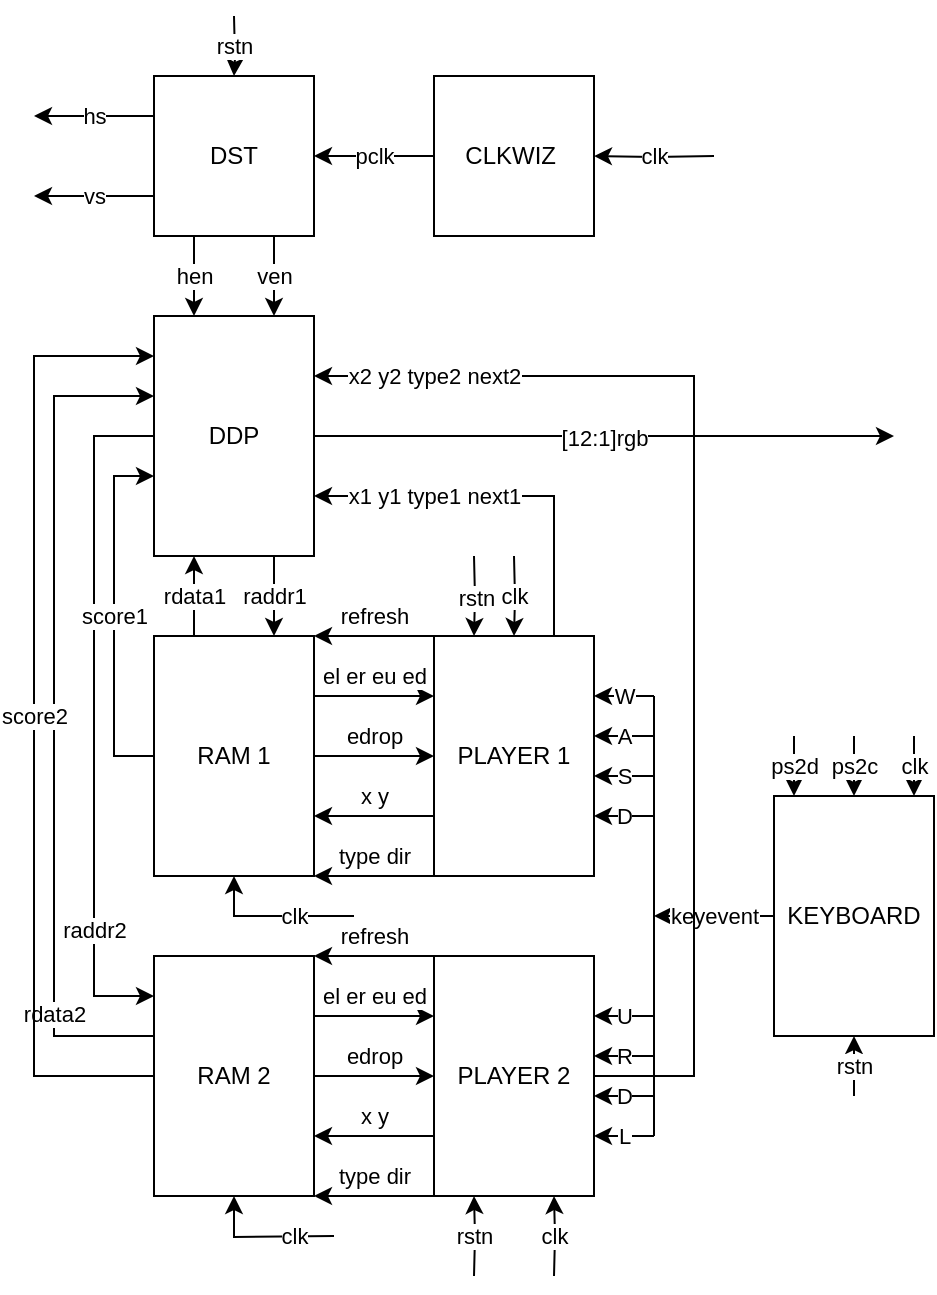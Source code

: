 <mxfile version="20.6.0" type="github">
  <diagram id="45gjmZU5WHnOV5znpadK" name="第 1 页">
    <mxGraphModel dx="639" dy="336" grid="1" gridSize="10" guides="1" tooltips="1" connect="1" arrows="1" fold="1" page="0" pageScale="1" pageWidth="827" pageHeight="1169" math="0" shadow="0">
      <root>
        <mxCell id="0" />
        <mxCell id="1" parent="0" />
        <mxCell id="PTadkcQ9bA5JcgTdEHjo-15" value="[12:1]rgb" style="edgeStyle=orthogonalEdgeStyle;rounded=0;orthogonalLoop=1;jettySize=auto;html=1;exitX=1;exitY=0.5;exitDx=0;exitDy=0;" parent="1" source="PTadkcQ9bA5JcgTdEHjo-2" edge="1">
          <mxGeometry relative="1" as="geometry">
            <mxPoint x="630" y="260" as="targetPoint" />
          </mxGeometry>
        </mxCell>
        <mxCell id="PTadkcQ9bA5JcgTdEHjo-18" value="raddr2" style="edgeStyle=orthogonalEdgeStyle;rounded=0;orthogonalLoop=1;jettySize=auto;html=1;" parent="1" source="PTadkcQ9bA5JcgTdEHjo-2" target="PTadkcQ9bA5JcgTdEHjo-46" edge="1">
          <mxGeometry x="0.629" relative="1" as="geometry">
            <Array as="points">
              <mxPoint x="230" y="260" />
              <mxPoint x="230" y="540" />
            </Array>
            <mxPoint as="offset" />
          </mxGeometry>
        </mxCell>
        <mxCell id="PTadkcQ9bA5JcgTdEHjo-19" value="raddr1" style="edgeStyle=orthogonalEdgeStyle;rounded=0;orthogonalLoop=1;jettySize=auto;html=1;entryX=0.75;entryY=0;entryDx=0;entryDy=0;" parent="1" source="PTadkcQ9bA5JcgTdEHjo-2" target="PTadkcQ9bA5JcgTdEHjo-45" edge="1">
          <mxGeometry relative="1" as="geometry">
            <mxPoint x="500" y="250" as="sourcePoint" />
            <Array as="points">
              <mxPoint x="320" y="330" />
              <mxPoint x="320" y="330" />
            </Array>
            <mxPoint as="offset" />
          </mxGeometry>
        </mxCell>
        <mxCell id="PTadkcQ9bA5JcgTdEHjo-2" value="DDP" style="rounded=0;whiteSpace=wrap;html=1;" parent="1" vertex="1">
          <mxGeometry x="260" y="200" width="80" height="120" as="geometry" />
        </mxCell>
        <mxCell id="PTadkcQ9bA5JcgTdEHjo-16" value="rdata1" style="edgeStyle=orthogonalEdgeStyle;rounded=0;orthogonalLoop=1;jettySize=auto;html=1;" parent="1" source="PTadkcQ9bA5JcgTdEHjo-45" target="PTadkcQ9bA5JcgTdEHjo-2" edge="1">
          <mxGeometry relative="1" as="geometry">
            <Array as="points">
              <mxPoint x="280" y="340" />
              <mxPoint x="280" y="340" />
            </Array>
            <mxPoint as="offset" />
          </mxGeometry>
        </mxCell>
        <mxCell id="PTadkcQ9bA5JcgTdEHjo-17" value="rdata2" style="edgeStyle=orthogonalEdgeStyle;rounded=0;orthogonalLoop=1;jettySize=auto;html=1;" parent="1" source="PTadkcQ9bA5JcgTdEHjo-46" target="PTadkcQ9bA5JcgTdEHjo-2" edge="1">
          <mxGeometry x="-0.706" relative="1" as="geometry">
            <mxPoint x="420" y="320" as="targetPoint" />
            <Array as="points">
              <mxPoint x="210" y="560" />
              <mxPoint x="210" y="240" />
            </Array>
            <mxPoint as="offset" />
          </mxGeometry>
        </mxCell>
        <mxCell id="PTadkcQ9bA5JcgTdEHjo-29" value="A" style="edgeStyle=orthogonalEdgeStyle;rounded=0;orthogonalLoop=1;jettySize=auto;html=1;" parent="1" target="PTadkcQ9bA5JcgTdEHjo-4" edge="1">
          <mxGeometry relative="1" as="geometry">
            <mxPoint x="600" y="420" as="targetPoint" />
            <mxPoint x="510" y="410" as="sourcePoint" />
            <Array as="points">
              <mxPoint x="500" y="410" />
              <mxPoint x="500" y="410" />
            </Array>
          </mxGeometry>
        </mxCell>
        <mxCell id="PTadkcQ9bA5JcgTdEHjo-52" value="x y" style="edgeStyle=orthogonalEdgeStyle;rounded=0;orthogonalLoop=1;jettySize=auto;html=1;exitX=0;exitY=0.75;exitDx=0;exitDy=0;entryX=1;entryY=0.75;entryDx=0;entryDy=0;" parent="1" source="PTadkcQ9bA5JcgTdEHjo-4" target="PTadkcQ9bA5JcgTdEHjo-45" edge="1">
          <mxGeometry y="-10" relative="1" as="geometry">
            <mxPoint as="offset" />
          </mxGeometry>
        </mxCell>
        <mxCell id="PTadkcQ9bA5JcgTdEHjo-54" value="type dir" style="edgeStyle=orthogonalEdgeStyle;rounded=0;orthogonalLoop=1;jettySize=auto;html=1;exitX=0;exitY=1;exitDx=0;exitDy=0;entryX=1;entryY=1;entryDx=0;entryDy=0;" parent="1" source="PTadkcQ9bA5JcgTdEHjo-4" target="PTadkcQ9bA5JcgTdEHjo-45" edge="1">
          <mxGeometry y="-10" relative="1" as="geometry">
            <Array as="points">
              <mxPoint x="370" y="480" />
              <mxPoint x="370" y="480" />
            </Array>
            <mxPoint as="offset" />
          </mxGeometry>
        </mxCell>
        <mxCell id="PTadkcQ9bA5JcgTdEHjo-57" value="refresh" style="edgeStyle=orthogonalEdgeStyle;rounded=0;orthogonalLoop=1;jettySize=auto;html=1;exitX=0;exitY=0;exitDx=0;exitDy=0;entryX=1;entryY=0;entryDx=0;entryDy=0;" parent="1" source="PTadkcQ9bA5JcgTdEHjo-4" target="PTadkcQ9bA5JcgTdEHjo-45" edge="1">
          <mxGeometry y="-10" relative="1" as="geometry">
            <Array as="points">
              <mxPoint x="370" y="360" />
              <mxPoint x="370" y="360" />
            </Array>
            <mxPoint as="offset" />
          </mxGeometry>
        </mxCell>
        <mxCell id="PTadkcQ9bA5JcgTdEHjo-66" value="x1 y1 type1 next1" style="edgeStyle=orthogonalEdgeStyle;rounded=0;orthogonalLoop=1;jettySize=auto;html=1;entryX=1;entryY=0.75;entryDx=0;entryDy=0;" parent="1" source="PTadkcQ9bA5JcgTdEHjo-4" target="PTadkcQ9bA5JcgTdEHjo-2" edge="1">
          <mxGeometry x="0.368" relative="1" as="geometry">
            <Array as="points">
              <mxPoint x="460" y="290" />
            </Array>
            <mxPoint as="offset" />
          </mxGeometry>
        </mxCell>
        <mxCell id="PTadkcQ9bA5JcgTdEHjo-4" value="PLAYER 1" style="rounded=0;whiteSpace=wrap;html=1;" parent="1" vertex="1">
          <mxGeometry x="400" y="360" width="80" height="120" as="geometry" />
        </mxCell>
        <mxCell id="PTadkcQ9bA5JcgTdEHjo-24" value="clk" style="edgeStyle=orthogonalEdgeStyle;rounded=0;orthogonalLoop=1;jettySize=auto;html=1;" parent="1" target="PTadkcQ9bA5JcgTdEHjo-5" edge="1">
          <mxGeometry relative="1" as="geometry">
            <mxPoint x="700" y="400.143" as="targetPoint" />
            <mxPoint x="640" y="410" as="sourcePoint" />
            <Array as="points">
              <mxPoint x="640" y="410" />
            </Array>
          </mxGeometry>
        </mxCell>
        <mxCell id="PTadkcQ9bA5JcgTdEHjo-27" value="ps2d" style="edgeStyle=orthogonalEdgeStyle;rounded=0;orthogonalLoop=1;jettySize=auto;html=1;" parent="1" target="PTadkcQ9bA5JcgTdEHjo-5" edge="1">
          <mxGeometry relative="1" as="geometry">
            <mxPoint x="650" y="440" as="targetPoint" />
            <mxPoint x="580" y="410" as="sourcePoint" />
            <Array as="points">
              <mxPoint x="580" y="420" />
              <mxPoint x="580" y="420" />
            </Array>
          </mxGeometry>
        </mxCell>
        <mxCell id="PTadkcQ9bA5JcgTdEHjo-28" value="keyevent" style="edgeStyle=orthogonalEdgeStyle;rounded=0;orthogonalLoop=1;jettySize=auto;html=1;exitX=0;exitY=0.5;exitDx=0;exitDy=0;" parent="1" source="PTadkcQ9bA5JcgTdEHjo-5" edge="1">
          <mxGeometry relative="1" as="geometry">
            <mxPoint x="510" y="500" as="targetPoint" />
            <Array as="points">
              <mxPoint x="510" y="500" />
            </Array>
            <mxPoint as="offset" />
          </mxGeometry>
        </mxCell>
        <mxCell id="PTadkcQ9bA5JcgTdEHjo-5" value="KEYBOARD" style="rounded=0;whiteSpace=wrap;html=1;" parent="1" vertex="1">
          <mxGeometry x="570" y="440" width="80" height="120" as="geometry" />
        </mxCell>
        <mxCell id="PTadkcQ9bA5JcgTdEHjo-7" value="hen" style="edgeStyle=orthogonalEdgeStyle;rounded=0;orthogonalLoop=1;jettySize=auto;html=1;exitX=0.25;exitY=1;exitDx=0;exitDy=0;entryX=0.25;entryY=0;entryDx=0;entryDy=0;" parent="1" source="PTadkcQ9bA5JcgTdEHjo-6" target="PTadkcQ9bA5JcgTdEHjo-2" edge="1">
          <mxGeometry relative="1" as="geometry" />
        </mxCell>
        <mxCell id="PTadkcQ9bA5JcgTdEHjo-8" value="ven" style="edgeStyle=orthogonalEdgeStyle;rounded=0;orthogonalLoop=1;jettySize=auto;html=1;exitX=0.75;exitY=1;exitDx=0;exitDy=0;entryX=0.75;entryY=0;entryDx=0;entryDy=0;" parent="1" source="PTadkcQ9bA5JcgTdEHjo-6" target="PTadkcQ9bA5JcgTdEHjo-2" edge="1">
          <mxGeometry relative="1" as="geometry" />
        </mxCell>
        <mxCell id="PTadkcQ9bA5JcgTdEHjo-9" value="hs" style="edgeStyle=orthogonalEdgeStyle;rounded=0;orthogonalLoop=1;jettySize=auto;html=1;" parent="1" source="PTadkcQ9bA5JcgTdEHjo-6" edge="1">
          <mxGeometry relative="1" as="geometry">
            <mxPoint x="200" y="100" as="targetPoint" />
            <Array as="points">
              <mxPoint x="250" y="100" />
              <mxPoint x="250" y="100" />
            </Array>
          </mxGeometry>
        </mxCell>
        <mxCell id="PTadkcQ9bA5JcgTdEHjo-10" value="vs" style="edgeStyle=orthogonalEdgeStyle;rounded=0;orthogonalLoop=1;jettySize=auto;html=1;" parent="1" source="PTadkcQ9bA5JcgTdEHjo-6" edge="1">
          <mxGeometry relative="1" as="geometry">
            <mxPoint x="200" y="140" as="targetPoint" />
            <Array as="points">
              <mxPoint x="240" y="140" />
              <mxPoint x="240" y="140" />
            </Array>
          </mxGeometry>
        </mxCell>
        <mxCell id="PTadkcQ9bA5JcgTdEHjo-11" value="pclk" style="edgeStyle=orthogonalEdgeStyle;rounded=0;orthogonalLoop=1;jettySize=auto;html=1;" parent="1" source="PTadkcQ9bA5JcgTdEHjo-38" target="PTadkcQ9bA5JcgTdEHjo-6" edge="1">
          <mxGeometry relative="1" as="geometry">
            <mxPoint x="220" y="100.19" as="targetPoint" />
            <mxPoint x="220" y="100" as="sourcePoint" />
          </mxGeometry>
        </mxCell>
        <mxCell id="PTadkcQ9bA5JcgTdEHjo-6" value="DST" style="rounded=0;whiteSpace=wrap;html=1;" parent="1" vertex="1">
          <mxGeometry x="260" y="80" width="80" height="80" as="geometry" />
        </mxCell>
        <mxCell id="PTadkcQ9bA5JcgTdEHjo-14" value="rstn" style="edgeStyle=orthogonalEdgeStyle;rounded=0;orthogonalLoop=1;jettySize=auto;html=1;" parent="1" target="PTadkcQ9bA5JcgTdEHjo-6" edge="1">
          <mxGeometry relative="1" as="geometry">
            <mxPoint x="380" y="180" as="targetPoint" />
            <mxPoint x="300" y="50" as="sourcePoint" />
          </mxGeometry>
        </mxCell>
        <mxCell id="PTadkcQ9bA5JcgTdEHjo-25" value="rstn" style="edgeStyle=orthogonalEdgeStyle;rounded=0;orthogonalLoop=1;jettySize=auto;html=1;" parent="1" target="PTadkcQ9bA5JcgTdEHjo-5" edge="1">
          <mxGeometry relative="1" as="geometry">
            <mxPoint x="610" y="590" as="sourcePoint" />
            <Array as="points">
              <mxPoint x="610" y="580" />
              <mxPoint x="610" y="580" />
            </Array>
          </mxGeometry>
        </mxCell>
        <mxCell id="PTadkcQ9bA5JcgTdEHjo-26" value="ps2c" style="edgeStyle=orthogonalEdgeStyle;rounded=0;orthogonalLoop=1;jettySize=auto;html=1;" parent="1" target="PTadkcQ9bA5JcgTdEHjo-5" edge="1">
          <mxGeometry relative="1" as="geometry">
            <mxPoint x="610" y="410" as="sourcePoint" />
            <Array as="points">
              <mxPoint x="610" y="410" />
            </Array>
          </mxGeometry>
        </mxCell>
        <mxCell id="PTadkcQ9bA5JcgTdEHjo-30" value="S" style="edgeStyle=orthogonalEdgeStyle;rounded=0;orthogonalLoop=1;jettySize=auto;html=1;" parent="1" target="PTadkcQ9bA5JcgTdEHjo-4" edge="1">
          <mxGeometry relative="1" as="geometry">
            <mxPoint x="480" y="390" as="targetPoint" />
            <mxPoint x="510" y="430" as="sourcePoint" />
            <Array as="points">
              <mxPoint x="500" y="430" />
              <mxPoint x="500" y="430" />
            </Array>
          </mxGeometry>
        </mxCell>
        <mxCell id="PTadkcQ9bA5JcgTdEHjo-31" value="D" style="edgeStyle=orthogonalEdgeStyle;rounded=0;orthogonalLoop=1;jettySize=auto;html=1;" parent="1" target="PTadkcQ9bA5JcgTdEHjo-4" edge="1">
          <mxGeometry relative="1" as="geometry">
            <mxPoint x="480" y="390" as="targetPoint" />
            <mxPoint x="510" y="450" as="sourcePoint" />
            <Array as="points">
              <mxPoint x="500" y="450" />
              <mxPoint x="500" y="450" />
            </Array>
          </mxGeometry>
        </mxCell>
        <mxCell id="PTadkcQ9bA5JcgTdEHjo-33" value="U" style="edgeStyle=orthogonalEdgeStyle;rounded=0;orthogonalLoop=1;jettySize=auto;html=1;" parent="1" edge="1">
          <mxGeometry relative="1" as="geometry">
            <mxPoint x="480" y="550.0" as="targetPoint" />
            <mxPoint x="510" y="550" as="sourcePoint" />
            <Array as="points">
              <mxPoint x="500" y="550" />
              <mxPoint x="500" y="550" />
            </Array>
          </mxGeometry>
        </mxCell>
        <mxCell id="PTadkcQ9bA5JcgTdEHjo-34" value="L" style="edgeStyle=orthogonalEdgeStyle;rounded=0;orthogonalLoop=1;jettySize=auto;html=1;" parent="1" edge="1">
          <mxGeometry relative="1" as="geometry">
            <mxPoint x="480" y="610" as="targetPoint" />
            <mxPoint x="510" y="610" as="sourcePoint" />
            <Array as="points">
              <mxPoint x="500" y="610" />
              <mxPoint x="500" y="610" />
            </Array>
          </mxGeometry>
        </mxCell>
        <mxCell id="PTadkcQ9bA5JcgTdEHjo-35" value="D" style="edgeStyle=orthogonalEdgeStyle;rounded=0;orthogonalLoop=1;jettySize=auto;html=1;" parent="1" edge="1">
          <mxGeometry relative="1" as="geometry">
            <mxPoint x="480" y="590" as="targetPoint" />
            <mxPoint x="510" y="590" as="sourcePoint" />
            <Array as="points">
              <mxPoint x="500" y="590" />
              <mxPoint x="500" y="590" />
            </Array>
          </mxGeometry>
        </mxCell>
        <mxCell id="PTadkcQ9bA5JcgTdEHjo-36" value="W" style="edgeStyle=orthogonalEdgeStyle;rounded=0;orthogonalLoop=1;jettySize=auto;html=1;" parent="1" target="PTadkcQ9bA5JcgTdEHjo-4" edge="1">
          <mxGeometry relative="1" as="geometry">
            <mxPoint x="480" y="390" as="targetPoint" />
            <mxPoint x="510" y="390" as="sourcePoint" />
            <Array as="points">
              <mxPoint x="490" y="390" />
              <mxPoint x="490" y="390" />
            </Array>
          </mxGeometry>
        </mxCell>
        <mxCell id="PTadkcQ9bA5JcgTdEHjo-37" value="R" style="edgeStyle=orthogonalEdgeStyle;rounded=0;orthogonalLoop=1;jettySize=auto;html=1;" parent="1" edge="1">
          <mxGeometry relative="1" as="geometry">
            <mxPoint x="480" y="570" as="targetPoint" />
            <mxPoint x="510" y="570" as="sourcePoint" />
            <Array as="points">
              <mxPoint x="500" y="570" />
              <mxPoint x="500" y="570" />
            </Array>
          </mxGeometry>
        </mxCell>
        <mxCell id="PTadkcQ9bA5JcgTdEHjo-38" value="CLKWIZ&amp;nbsp;" style="rounded=0;whiteSpace=wrap;html=1;" parent="1" vertex="1">
          <mxGeometry x="400" y="80" width="80" height="80" as="geometry" />
        </mxCell>
        <mxCell id="PTadkcQ9bA5JcgTdEHjo-42" value="clk" style="edgeStyle=orthogonalEdgeStyle;rounded=0;orthogonalLoop=1;jettySize=auto;html=1;" parent="1" target="PTadkcQ9bA5JcgTdEHjo-38" edge="1">
          <mxGeometry relative="1" as="geometry">
            <mxPoint x="540" y="120" as="sourcePoint" />
          </mxGeometry>
        </mxCell>
        <mxCell id="PTadkcQ9bA5JcgTdEHjo-53" value="x y" style="edgeStyle=orthogonalEdgeStyle;rounded=0;orthogonalLoop=1;jettySize=auto;html=1;exitX=0;exitY=0.75;exitDx=0;exitDy=0;entryX=1;entryY=0.75;entryDx=0;entryDy=0;" parent="1" source="PTadkcQ9bA5JcgTdEHjo-43" target="PTadkcQ9bA5JcgTdEHjo-46" edge="1">
          <mxGeometry y="-10" relative="1" as="geometry">
            <mxPoint as="offset" />
          </mxGeometry>
        </mxCell>
        <mxCell id="PTadkcQ9bA5JcgTdEHjo-58" value="refresh" style="edgeStyle=orthogonalEdgeStyle;rounded=0;orthogonalLoop=1;jettySize=auto;html=1;" parent="1" source="PTadkcQ9bA5JcgTdEHjo-43" target="PTadkcQ9bA5JcgTdEHjo-46" edge="1">
          <mxGeometry y="-10" relative="1" as="geometry">
            <Array as="points">
              <mxPoint x="370" y="520" />
              <mxPoint x="370" y="520" />
            </Array>
            <mxPoint as="offset" />
          </mxGeometry>
        </mxCell>
        <mxCell id="PTadkcQ9bA5JcgTdEHjo-67" value="x2 y2 type2 next2" style="edgeStyle=orthogonalEdgeStyle;rounded=0;orthogonalLoop=1;jettySize=auto;html=1;entryX=1;entryY=0.25;entryDx=0;entryDy=0;" parent="1" source="PTadkcQ9bA5JcgTdEHjo-43" target="PTadkcQ9bA5JcgTdEHjo-2" edge="1">
          <mxGeometry x="0.797" relative="1" as="geometry">
            <Array as="points">
              <mxPoint x="530" y="580" />
              <mxPoint x="530" y="230" />
            </Array>
            <mxPoint as="offset" />
          </mxGeometry>
        </mxCell>
        <mxCell id="PTadkcQ9bA5JcgTdEHjo-43" value="PLAYER 2" style="rounded=0;whiteSpace=wrap;html=1;" parent="1" vertex="1">
          <mxGeometry x="400" y="520" width="80" height="120" as="geometry" />
        </mxCell>
        <mxCell id="PTadkcQ9bA5JcgTdEHjo-44" value="" style="endArrow=none;html=1;rounded=0;" parent="1" edge="1">
          <mxGeometry width="50" height="50" relative="1" as="geometry">
            <mxPoint x="510" y="610" as="sourcePoint" />
            <mxPoint x="510" y="390" as="targetPoint" />
          </mxGeometry>
        </mxCell>
        <mxCell id="PTadkcQ9bA5JcgTdEHjo-47" value="el er eu ed" style="edgeStyle=orthogonalEdgeStyle;rounded=0;orthogonalLoop=1;jettySize=auto;html=1;exitX=1;exitY=0.25;exitDx=0;exitDy=0;entryX=0;entryY=0.25;entryDx=0;entryDy=0;" parent="1" source="PTadkcQ9bA5JcgTdEHjo-45" target="PTadkcQ9bA5JcgTdEHjo-4" edge="1">
          <mxGeometry y="10" relative="1" as="geometry">
            <mxPoint as="offset" />
          </mxGeometry>
        </mxCell>
        <mxCell id="PTadkcQ9bA5JcgTdEHjo-49" value="edrop" style="edgeStyle=orthogonalEdgeStyle;rounded=0;orthogonalLoop=1;jettySize=auto;html=1;exitX=1;exitY=0.5;exitDx=0;exitDy=0;entryX=0;entryY=0.5;entryDx=0;entryDy=0;" parent="1" source="PTadkcQ9bA5JcgTdEHjo-45" target="PTadkcQ9bA5JcgTdEHjo-4" edge="1">
          <mxGeometry y="10" relative="1" as="geometry">
            <mxPoint as="offset" />
          </mxGeometry>
        </mxCell>
        <mxCell id="PTadkcQ9bA5JcgTdEHjo-73" value="score1" style="edgeStyle=orthogonalEdgeStyle;shape=connector;rounded=0;orthogonalLoop=1;jettySize=auto;html=1;exitX=0;exitY=0.5;exitDx=0;exitDy=0;labelBackgroundColor=default;strokeColor=default;fontFamily=Helvetica;fontSize=11;fontColor=default;endArrow=classic;" parent="1" source="PTadkcQ9bA5JcgTdEHjo-45" target="PTadkcQ9bA5JcgTdEHjo-2" edge="1">
          <mxGeometry relative="1" as="geometry">
            <mxPoint x="200" y="420" as="targetPoint" />
            <Array as="points">
              <mxPoint x="240" y="420" />
              <mxPoint x="240" y="280" />
            </Array>
          </mxGeometry>
        </mxCell>
        <mxCell id="PTadkcQ9bA5JcgTdEHjo-45" value="RAM 1" style="rounded=0;whiteSpace=wrap;html=1;" parent="1" vertex="1">
          <mxGeometry x="260" y="360" width="80" height="120" as="geometry" />
        </mxCell>
        <mxCell id="PTadkcQ9bA5JcgTdEHjo-74" value="score2" style="edgeStyle=orthogonalEdgeStyle;shape=connector;rounded=0;orthogonalLoop=1;jettySize=auto;html=1;exitX=0;exitY=0.5;exitDx=0;exitDy=0;labelBackgroundColor=default;strokeColor=default;fontFamily=Helvetica;fontSize=11;fontColor=default;endArrow=classic;" parent="1" source="PTadkcQ9bA5JcgTdEHjo-46" target="PTadkcQ9bA5JcgTdEHjo-2" edge="1">
          <mxGeometry relative="1" as="geometry">
            <mxPoint x="200" y="580" as="targetPoint" />
            <Array as="points">
              <mxPoint x="200" y="580" />
              <mxPoint x="200" y="220" />
            </Array>
          </mxGeometry>
        </mxCell>
        <mxCell id="PTadkcQ9bA5JcgTdEHjo-46" value="RAM 2" style="rounded=0;whiteSpace=wrap;html=1;" parent="1" vertex="1">
          <mxGeometry x="260" y="520" width="80" height="120" as="geometry" />
        </mxCell>
        <mxCell id="PTadkcQ9bA5JcgTdEHjo-50" value="el er eu ed" style="edgeStyle=orthogonalEdgeStyle;rounded=0;orthogonalLoop=1;jettySize=auto;html=1;" parent="1" source="PTadkcQ9bA5JcgTdEHjo-46" target="PTadkcQ9bA5JcgTdEHjo-43" edge="1">
          <mxGeometry y="10" relative="1" as="geometry">
            <mxPoint x="340" y="390" as="sourcePoint" />
            <mxPoint x="400" y="390" as="targetPoint" />
            <Array as="points">
              <mxPoint x="370" y="550" />
              <mxPoint x="370" y="550" />
            </Array>
            <mxPoint as="offset" />
          </mxGeometry>
        </mxCell>
        <mxCell id="PTadkcQ9bA5JcgTdEHjo-51" value="edrop" style="edgeStyle=orthogonalEdgeStyle;rounded=0;orthogonalLoop=1;jettySize=auto;html=1;" parent="1" source="PTadkcQ9bA5JcgTdEHjo-46" target="PTadkcQ9bA5JcgTdEHjo-43" edge="1">
          <mxGeometry y="10" relative="1" as="geometry">
            <mxPoint x="340" y="579.71" as="sourcePoint" />
            <mxPoint x="400" y="579.71" as="targetPoint" />
            <mxPoint as="offset" />
          </mxGeometry>
        </mxCell>
        <mxCell id="PTadkcQ9bA5JcgTdEHjo-55" value="type dir" style="edgeStyle=orthogonalEdgeStyle;rounded=0;orthogonalLoop=1;jettySize=auto;html=1;exitX=0;exitY=1;exitDx=0;exitDy=0;" parent="1" source="PTadkcQ9bA5JcgTdEHjo-43" edge="1">
          <mxGeometry y="-10" relative="1" as="geometry">
            <mxPoint x="400" y="480" as="sourcePoint" />
            <mxPoint x="340" y="640" as="targetPoint" />
            <Array as="points">
              <mxPoint x="390" y="640" />
              <mxPoint x="390" y="640" />
            </Array>
            <mxPoint as="offset" />
          </mxGeometry>
        </mxCell>
        <mxCell id="PTadkcQ9bA5JcgTdEHjo-60" value="clk" style="edgeStyle=orthogonalEdgeStyle;rounded=0;orthogonalLoop=1;jettySize=auto;html=1;" parent="1" target="PTadkcQ9bA5JcgTdEHjo-4" edge="1">
          <mxGeometry relative="1" as="geometry">
            <mxPoint x="440" y="320" as="sourcePoint" />
          </mxGeometry>
        </mxCell>
        <mxCell id="PTadkcQ9bA5JcgTdEHjo-62" value="rstn" style="edgeStyle=orthogonalEdgeStyle;rounded=0;orthogonalLoop=1;jettySize=auto;html=1;entryX=0.75;entryY=0;entryDx=0;entryDy=0;" parent="1" edge="1">
          <mxGeometry relative="1" as="geometry">
            <mxPoint x="420" y="320" as="sourcePoint" />
            <mxPoint x="420" y="360" as="targetPoint" />
          </mxGeometry>
        </mxCell>
        <mxCell id="PTadkcQ9bA5JcgTdEHjo-63" value="clk" style="edgeStyle=orthogonalEdgeStyle;rounded=0;orthogonalLoop=1;jettySize=auto;html=1;entryX=0.75;entryY=1;entryDx=0;entryDy=0;" parent="1" target="PTadkcQ9bA5JcgTdEHjo-43" edge="1">
          <mxGeometry relative="1" as="geometry">
            <mxPoint x="460" y="680" as="sourcePoint" />
            <mxPoint x="459.76" y="690" as="targetPoint" />
          </mxGeometry>
        </mxCell>
        <mxCell id="PTadkcQ9bA5JcgTdEHjo-64" value="rstn" style="edgeStyle=orthogonalEdgeStyle;rounded=0;orthogonalLoop=1;jettySize=auto;html=1;entryX=0.25;entryY=1;entryDx=0;entryDy=0;" parent="1" target="PTadkcQ9bA5JcgTdEHjo-43" edge="1">
          <mxGeometry relative="1" as="geometry">
            <mxPoint x="420" y="680" as="sourcePoint" />
            <mxPoint x="419.76" y="690" as="targetPoint" />
          </mxGeometry>
        </mxCell>
        <mxCell id="PTadkcQ9bA5JcgTdEHjo-68" value="clk" style="edgeStyle=orthogonalEdgeStyle;rounded=0;orthogonalLoop=1;jettySize=auto;html=1;" parent="1" target="PTadkcQ9bA5JcgTdEHjo-45" edge="1">
          <mxGeometry x="-0.25" relative="1" as="geometry">
            <mxPoint x="360" y="500" as="sourcePoint" />
            <Array as="points">
              <mxPoint x="300" y="500" />
            </Array>
            <mxPoint as="offset" />
          </mxGeometry>
        </mxCell>
        <mxCell id="PTadkcQ9bA5JcgTdEHjo-69" value="clk" style="edgeStyle=orthogonalEdgeStyle;rounded=0;orthogonalLoop=1;jettySize=auto;html=1;" parent="1" target="PTadkcQ9bA5JcgTdEHjo-46" edge="1">
          <mxGeometry x="-0.429" relative="1" as="geometry">
            <mxPoint x="350" y="660" as="sourcePoint" />
            <mxPoint x="299.78" y="640" as="targetPoint" />
            <Array as="points" />
            <mxPoint as="offset" />
          </mxGeometry>
        </mxCell>
      </root>
    </mxGraphModel>
  </diagram>
</mxfile>
